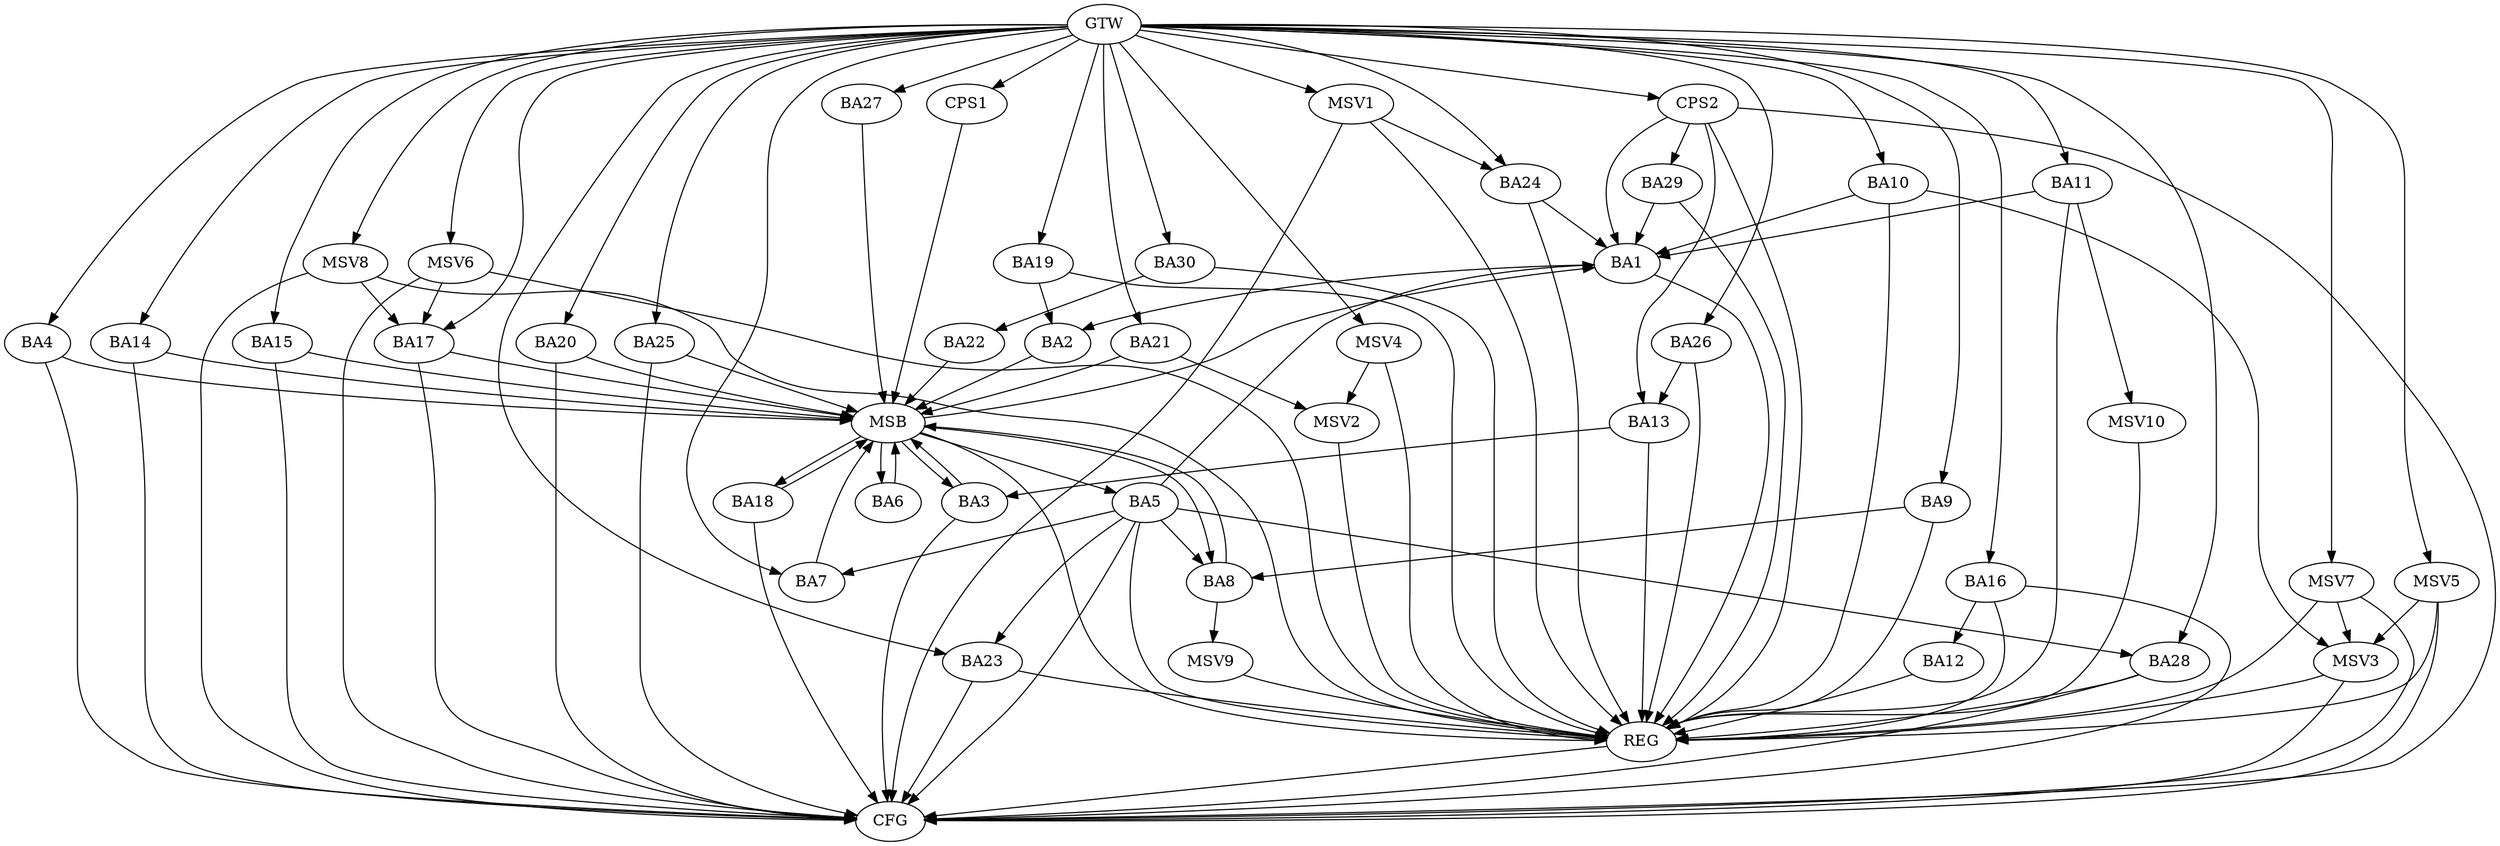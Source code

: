 strict digraph G {
  BA1 [ label="BA1" ];
  BA2 [ label="BA2" ];
  BA3 [ label="BA3" ];
  BA4 [ label="BA4" ];
  BA5 [ label="BA5" ];
  BA6 [ label="BA6" ];
  BA7 [ label="BA7" ];
  BA8 [ label="BA8" ];
  BA9 [ label="BA9" ];
  BA10 [ label="BA10" ];
  BA11 [ label="BA11" ];
  BA12 [ label="BA12" ];
  BA13 [ label="BA13" ];
  BA14 [ label="BA14" ];
  BA15 [ label="BA15" ];
  BA16 [ label="BA16" ];
  BA17 [ label="BA17" ];
  BA18 [ label="BA18" ];
  BA19 [ label="BA19" ];
  BA20 [ label="BA20" ];
  BA21 [ label="BA21" ];
  BA22 [ label="BA22" ];
  BA23 [ label="BA23" ];
  BA24 [ label="BA24" ];
  BA25 [ label="BA25" ];
  BA26 [ label="BA26" ];
  BA27 [ label="BA27" ];
  BA28 [ label="BA28" ];
  BA29 [ label="BA29" ];
  BA30 [ label="BA30" ];
  CPS1 [ label="CPS1" ];
  CPS2 [ label="CPS2" ];
  GTW [ label="GTW" ];
  REG [ label="REG" ];
  MSB [ label="MSB" ];
  CFG [ label="CFG" ];
  MSV1 [ label="MSV1" ];
  MSV2 [ label="MSV2" ];
  MSV3 [ label="MSV3" ];
  MSV4 [ label="MSV4" ];
  MSV5 [ label="MSV5" ];
  MSV6 [ label="MSV6" ];
  MSV7 [ label="MSV7" ];
  MSV8 [ label="MSV8" ];
  MSV9 [ label="MSV9" ];
  MSV10 [ label="MSV10" ];
  BA1 -> BA2;
  BA5 -> BA1;
  BA9 -> BA8;
  BA10 -> BA1;
  BA11 -> BA1;
  BA13 -> BA3;
  BA16 -> BA12;
  BA19 -> BA2;
  BA24 -> BA1;
  BA26 -> BA13;
  BA29 -> BA1;
  BA30 -> BA22;
  CPS2 -> BA1;
  CPS2 -> BA13;
  CPS2 -> BA29;
  GTW -> BA4;
  GTW -> BA7;
  GTW -> BA9;
  GTW -> BA10;
  GTW -> BA11;
  GTW -> BA14;
  GTW -> BA15;
  GTW -> BA16;
  GTW -> BA17;
  GTW -> BA19;
  GTW -> BA20;
  GTW -> BA21;
  GTW -> BA23;
  GTW -> BA24;
  GTW -> BA25;
  GTW -> BA26;
  GTW -> BA27;
  GTW -> BA28;
  GTW -> BA30;
  GTW -> CPS1;
  GTW -> CPS2;
  BA1 -> REG;
  BA5 -> REG;
  BA9 -> REG;
  BA10 -> REG;
  BA11 -> REG;
  BA12 -> REG;
  BA13 -> REG;
  BA16 -> REG;
  BA19 -> REG;
  BA23 -> REG;
  BA24 -> REG;
  BA26 -> REG;
  BA28 -> REG;
  BA29 -> REG;
  BA30 -> REG;
  CPS2 -> REG;
  BA2 -> MSB;
  MSB -> BA1;
  MSB -> REG;
  BA3 -> MSB;
  BA4 -> MSB;
  BA6 -> MSB;
  MSB -> BA5;
  BA7 -> MSB;
  BA8 -> MSB;
  MSB -> BA3;
  BA14 -> MSB;
  MSB -> BA8;
  BA15 -> MSB;
  BA17 -> MSB;
  BA18 -> MSB;
  BA20 -> MSB;
  BA21 -> MSB;
  BA22 -> MSB;
  MSB -> BA18;
  BA25 -> MSB;
  BA27 -> MSB;
  CPS1 -> MSB;
  MSB -> BA6;
  BA14 -> CFG;
  BA28 -> CFG;
  BA20 -> CFG;
  BA18 -> CFG;
  BA4 -> CFG;
  BA23 -> CFG;
  BA16 -> CFG;
  CPS2 -> CFG;
  BA5 -> CFG;
  BA15 -> CFG;
  BA3 -> CFG;
  BA17 -> CFG;
  BA25 -> CFG;
  REG -> CFG;
  BA5 -> BA23;
  BA5 -> BA8;
  BA5 -> BA28;
  BA5 -> BA7;
  MSV1 -> BA24;
  GTW -> MSV1;
  MSV1 -> REG;
  MSV1 -> CFG;
  BA21 -> MSV2;
  MSV2 -> REG;
  BA10 -> MSV3;
  MSV3 -> REG;
  MSV3 -> CFG;
  MSV4 -> MSV2;
  GTW -> MSV4;
  MSV4 -> REG;
  MSV5 -> MSV3;
  GTW -> MSV5;
  MSV5 -> REG;
  MSV5 -> CFG;
  MSV6 -> BA17;
  GTW -> MSV6;
  MSV6 -> REG;
  MSV6 -> CFG;
  MSV7 -> MSV3;
  GTW -> MSV7;
  MSV7 -> REG;
  MSV7 -> CFG;
  MSV8 -> BA17;
  GTW -> MSV8;
  MSV8 -> REG;
  MSV8 -> CFG;
  BA8 -> MSV9;
  MSV9 -> REG;
  BA11 -> MSV10;
  MSV10 -> REG;
}
